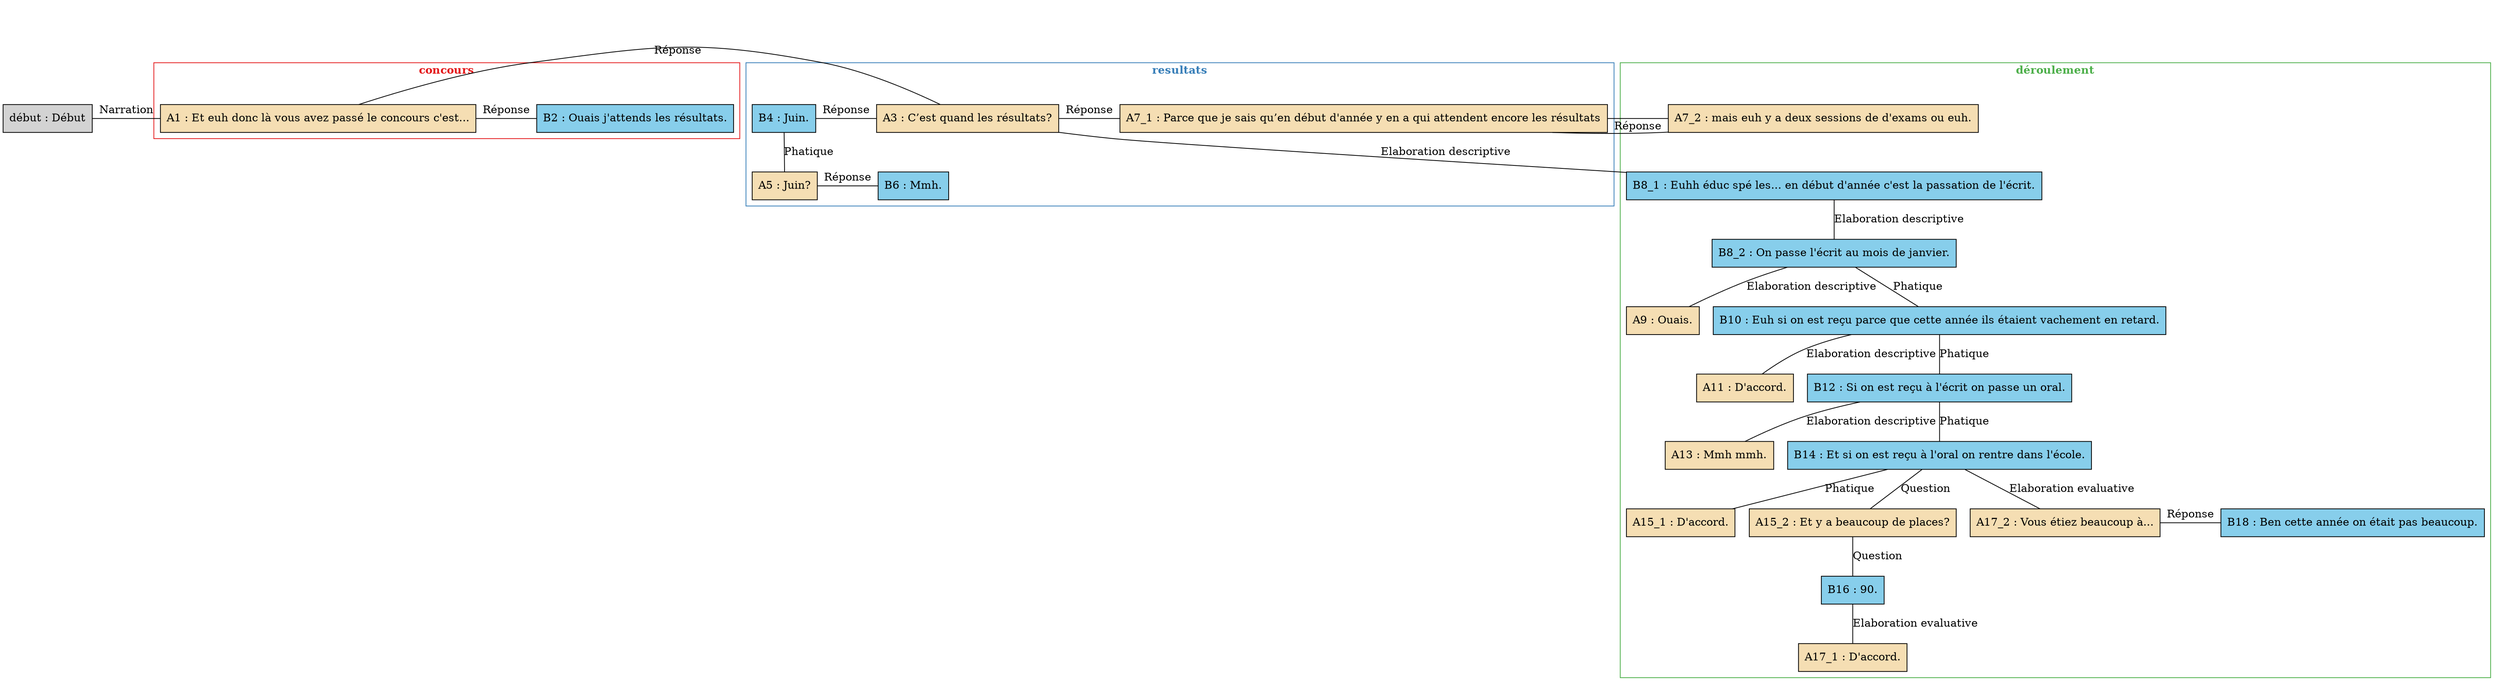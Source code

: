 digraph C02 {
	node [shape=box style=filled]
	newrank=true
	zero [style=invis]
	"début" [label="début : Début"]
	A1 [label="A1 : Et euh donc là vous avez passé le concours c'est..." fillcolor=wheat]
	B2 [label="B2 : Ouais j'attends les résultats." fillcolor=skyblue]
	A3 [label="A3 : C’est quand les résultats?" fillcolor=wheat]
	B4 [label="B4 : Juin." fillcolor=skyblue]
	A5 [label="A5 : Juin?" fillcolor=wheat]
	B6 [label="B6 : Mmh." fillcolor=skyblue]
	A7_1 [label="A7_1 : Parce que je sais qu’en début d'année y en a qui attendent encore les résultats" fillcolor=wheat]
	A7_2 [label="A7_2 : mais euh y a deux sessions de d'exams ou euh." fillcolor=wheat]
	B8_1 [label="B8_1 : Euhh éduc spé les... en début d'année c'est la passation de l'écrit." fillcolor=skyblue]
	B8_2 [label="B8_2 : On passe l'écrit au mois de janvier." fillcolor=skyblue]
	A9 [label="A9 : Ouais." fillcolor=wheat]
	B10 [label="B10 : Euh si on est reçu parce que cette année ils étaient vachement en retard." fillcolor=skyblue]
	A11 [label="A11 : D'accord." fillcolor=wheat]
	B12 [label="B12 : Si on est reçu à l'écrit on passe un oral." fillcolor=skyblue]
	A13 [label="A13 : Mmh mmh." fillcolor=wheat]
	B14 [label="B14 : Et si on est reçu à l'oral on rentre dans l'école." fillcolor=skyblue]
	A15_1 [label="A15_1 : D'accord." fillcolor=wheat]
	A15_2 [label="A15_2 : Et y a beaucoup de places?" fillcolor=wheat]
	B16 [label="B16 : 90." fillcolor=skyblue]
	A17_1 [label="A17_1 : D'accord." fillcolor=wheat]
	A17_2 [label="A17_2 : Vous étiez beaucoup à..." fillcolor=wheat]
	B18 [label="B18 : Ben cette année on était pas beaucoup." fillcolor=skyblue]
	zero -> "début" [label="" style=invis]
	zero -> A1 [style=invis weight=1]
	"début" -> A1 [label=Narration constraint=false dir=none]
	zero -> B2 [style=invis weight=1]
	A1 -> B2 [label="Réponse" constraint=false dir=none]
	zero -> A3 [style=invis weight=1]
	A1 -> A3 [label="Réponse" constraint=false dir=none]
	zero -> B4 [style=invis weight=1]
	A3 -> B4 [label="Réponse" constraint=false dir=none]
	B4 -> A5 [label=Phatique dir=none weight=2]
	B4 -> B6 [style=invis weight=1]
	A5 -> B6 [label="Réponse" constraint=false dir=none]
	zero -> A7_1 [style=invis weight=1]
	A3 -> A7_1 [label="Réponse" constraint=false dir=none]
	zero -> A7_2 [style=invis weight=1]
	A7_1 -> A7_2 [label="Réponse" constraint=false dir=none]
	A3 -> B8_1 [label="Elaboration descriptive" dir=none weight=2]
	B8_1 -> B8_2 [label="Elaboration descriptive" dir=none weight=2]
	B8_2 -> A9 [label="Elaboration descriptive" dir=none weight=2]
	B10 -> A11 [label="Elaboration descriptive" dir=none weight=2]
	B12 -> A13 [label="Elaboration descriptive" dir=none weight=2]
	B14 -> A15_1 [label=Phatique dir=none weight=2]
	B8_2 -> B10 [label=Phatique dir=none weight=2]
	B10 -> B12 [label=Phatique dir=none weight=2]
	B12 -> B14 [label=Phatique dir=none weight=2]
	B14 -> A15_2 [label=Question dir=none weight=2]
	A15_2 -> B16 [label=Question dir=none weight=2]
	B16 -> A17_1 [label="Elaboration evaluative" dir=none weight=2]
	B14 -> A17_2 [label="Elaboration evaluative" dir=none weight=2]
	B14 -> B18 [style=invis weight=1]
	A17_2 -> B18 [label="Réponse" constraint=false dir=none]
	subgraph cluster_1 {
		label=<<B>concours</B>>
		colorscheme=set19
		color=1
		fontcolor=1
		A1
		B2
	}
	subgraph cluster_2 {
		label=<<B>resultats</B>>
		colorscheme=set19
		color=2
		fontcolor=2
		A3
		B4
		A5
		B6
		A7_1
	}
	subgraph cluster_3 {
		label=<<B>déroulement</B>>
		colorscheme=set19
		color=3
		fontcolor=3
		A7_2
		B8_1
		B8_2
		A9
		B10
		A11
		B12
		A13
		B14
		A15_1
		A15_2
		B16
		A17_1
		A17_2
		B18
	}
}
